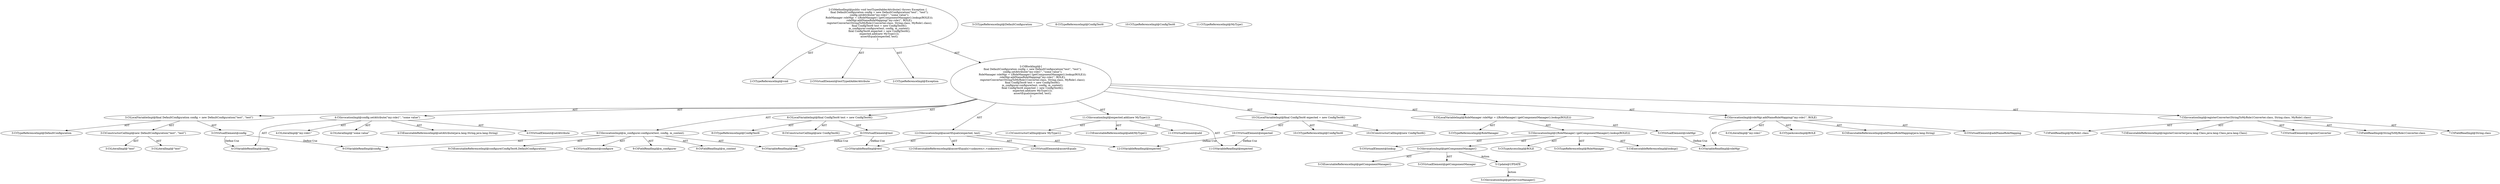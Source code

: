 digraph "testTypedAdderAttribute#?" {
0 [label="2:CtTypeReferenceImpl@void" shape=ellipse]
1 [label="2:CtVirtualElement@testTypedAdderAttribute" shape=ellipse]
2 [label="2:CtTypeReferenceImpl@Exception" shape=ellipse]
3 [label="3:CtTypeReferenceImpl@DefaultConfiguration" shape=ellipse]
4 [label="3:CtTypeReferenceImpl@DefaultConfiguration" shape=ellipse]
5 [label="3:CtLiteralImpl@\"test\"" shape=ellipse]
6 [label="3:CtLiteralImpl@\"test\"" shape=ellipse]
7 [label="3:CtConstructorCallImpl@new DefaultConfiguration(\"test\", \"test\")" shape=ellipse]
8 [label="3:CtVirtualElement@config" shape=ellipse]
9 [label="3:CtLocalVariableImpl@final DefaultConfiguration config = new DefaultConfiguration(\"test\", \"test\")" shape=ellipse]
10 [label="4:CtExecutableReferenceImpl@setAttribute(java.lang.String,java.lang.String)" shape=ellipse]
11 [label="4:CtVirtualElement@setAttribute" shape=ellipse]
12 [label="4:CtVariableReadImpl@config" shape=ellipse]
13 [label="4:CtLiteralImpl@\"my-role1\"" shape=ellipse]
14 [label="4:CtLiteralImpl@\"some value\"" shape=ellipse]
15 [label="4:CtInvocationImpl@config.setAttribute(\"my-role1\", \"some value\")" shape=ellipse]
16 [label="5:CtTypeReferenceImpl@RoleManager" shape=ellipse]
17 [label="5:CtExecutableReferenceImpl@lookup()" shape=ellipse]
18 [label="5:CtVirtualElement@lookup" shape=ellipse]
19 [label="5:CtExecutableReferenceImpl@getComponentManager()" shape=ellipse]
20 [label="5:CtVirtualElement@getComponentManager" shape=ellipse]
21 [label="5:CtInvocationImpl@getComponentManager()" shape=ellipse]
22 [label="5:CtTypeAccessImpl@ROLE" shape=ellipse]
23 [label="5:CtInvocationImpl@((RoleManager) (getComponentManager().lookup(ROLE)))" shape=ellipse]
24 [label="5:CtTypeReferenceImpl@RoleManager" shape=ellipse]
25 [label="5:CtVirtualElement@roleMgr" shape=ellipse]
26 [label="5:CtLocalVariableImpl@RoleManager roleMgr = ((RoleManager) (getComponentManager().lookup(ROLE)))" shape=ellipse]
27 [label="6:CtExecutableReferenceImpl@addNameRoleMapping(java.lang.String)" shape=ellipse]
28 [label="6:CtVirtualElement@addNameRoleMapping" shape=ellipse]
29 [label="6:CtVariableReadImpl@roleMgr" shape=ellipse]
30 [label="6:CtLiteralImpl@\"my-role1\"" shape=ellipse]
31 [label="6:CtTypeAccessImpl@ROLE" shape=ellipse]
32 [label="6:CtInvocationImpl@roleMgr.addNameRoleMapping(\"my-role1\", ROLE)" shape=ellipse]
33 [label="7:CtExecutableReferenceImpl@registerConverter(java.lang.Class,java.lang.Class,java.lang.Class)" shape=ellipse]
34 [label="7:CtVirtualElement@registerConverter" shape=ellipse]
35 [label="7:CtFieldReadImpl@StringToMyRole1Converter.class" shape=ellipse]
36 [label="7:CtFieldReadImpl@String.class" shape=ellipse]
37 [label="7:CtFieldReadImpl@MyRole1.class" shape=ellipse]
38 [label="7:CtInvocationImpl@registerConverter(StringToMyRole1Converter.class, String.class, MyRole1.class)" shape=ellipse]
39 [label="8:CtTypeReferenceImpl@ConfigTest6" shape=ellipse]
40 [label="8:CtTypeReferenceImpl@ConfigTest6" shape=ellipse]
41 [label="8:CtConstructorCallImpl@new ConfigTest6()" shape=ellipse]
42 [label="8:CtVirtualElement@test" shape=ellipse]
43 [label="8:CtLocalVariableImpl@final ConfigTest6 test = new ConfigTest6()" shape=ellipse]
44 [label="9:CtExecutableReferenceImpl@configure(ConfigTest6,DefaultConfiguration)" shape=ellipse]
45 [label="9:CtVirtualElement@configure" shape=ellipse]
46 [label="9:CtFieldReadImpl@m_configurer" shape=ellipse]
47 [label="9:CtVariableReadImpl@test" shape=ellipse]
48 [label="9:CtVariableReadImpl@config" shape=ellipse]
49 [label="9:CtFieldReadImpl@m_context" shape=ellipse]
50 [label="9:CtInvocationImpl@m_configurer.configure(test, config, m_context)" shape=ellipse]
51 [label="10:CtTypeReferenceImpl@ConfigTest6" shape=ellipse]
52 [label="10:CtTypeReferenceImpl@ConfigTest6" shape=ellipse]
53 [label="10:CtConstructorCallImpl@new ConfigTest6()" shape=ellipse]
54 [label="10:CtVirtualElement@expected" shape=ellipse]
55 [label="10:CtLocalVariableImpl@final ConfigTest6 expected = new ConfigTest6()" shape=ellipse]
56 [label="11:CtExecutableReferenceImpl@add(MyType1)" shape=ellipse]
57 [label="11:CtVirtualElement@add" shape=ellipse]
58 [label="11:CtVariableReadImpl@expected" shape=ellipse]
59 [label="11:CtTypeReferenceImpl@MyType1" shape=ellipse]
60 [label="11:CtConstructorCallImpl@new MyType1()" shape=ellipse]
61 [label="11:CtInvocationImpl@expected.add(new MyType1())" shape=ellipse]
62 [label="12:CtExecutableReferenceImpl@assertEquals(<unknown>,<unknown>)" shape=ellipse]
63 [label="12:CtVirtualElement@assertEquals" shape=ellipse]
64 [label="12:CtVariableReadImpl@expected" shape=ellipse]
65 [label="12:CtVariableReadImpl@test" shape=ellipse]
66 [label="12:CtInvocationImpl@assertEquals(expected, test)" shape=ellipse]
67 [label="2:CtBlockImpl@\{
    final DefaultConfiguration config = new DefaultConfiguration(\"test\", \"test\");
    config.setAttribute(\"my-role1\", \"some value\");
    RoleManager roleMgr = ((RoleManager) (getComponentManager().lookup(ROLE)));
    roleMgr.addNameRoleMapping(\"my-role1\", ROLE);
    registerConverter(StringToMyRole1Converter.class, String.class, MyRole1.class);
    final ConfigTest6 test = new ConfigTest6();
    m_configurer.configure(test, config, m_context);
    final ConfigTest6 expected = new ConfigTest6();
    expected.add(new MyType1());
    assertEquals(expected, test);
\}" shape=ellipse]
68 [label="2:CtMethodImpl@public void testTypedAdderAttribute() throws Exception \{
    final DefaultConfiguration config = new DefaultConfiguration(\"test\", \"test\");
    config.setAttribute(\"my-role1\", \"some value\");
    RoleManager roleMgr = ((RoleManager) (getComponentManager().lookup(ROLE)));
    roleMgr.addNameRoleMapping(\"my-role1\", ROLE);
    registerConverter(StringToMyRole1Converter.class, String.class, MyRole1.class);
    final ConfigTest6 test = new ConfigTest6();
    m_configurer.configure(test, config, m_context);
    final ConfigTest6 expected = new ConfigTest6();
    expected.add(new MyType1());
    assertEquals(expected, test);
\}" shape=ellipse]
69 [label="5:Update@UPDATE" shape=ellipse]
70 [label="5:CtInvocationImpl@getServiceManager()" shape=ellipse]
7 -> 5 [label="AST"];
7 -> 6 [label="AST"];
8 -> 12 [label="Define-Use"];
8 -> 48 [label="Define-Use"];
9 -> 8 [label="AST"];
9 -> 3 [label="AST"];
9 -> 7 [label="AST"];
15 -> 11 [label="AST"];
15 -> 12 [label="AST"];
15 -> 10 [label="AST"];
15 -> 13 [label="AST"];
15 -> 14 [label="AST"];
21 -> 20 [label="AST"];
21 -> 19 [label="AST"];
21 -> 69 [label="Action"];
23 -> 18 [label="AST"];
23 -> 24 [label="AST"];
23 -> 21 [label="AST"];
23 -> 17 [label="AST"];
23 -> 22 [label="AST"];
25 -> 29 [label="Define-Use"];
26 -> 25 [label="AST"];
26 -> 16 [label="AST"];
26 -> 23 [label="AST"];
32 -> 28 [label="AST"];
32 -> 29 [label="AST"];
32 -> 27 [label="AST"];
32 -> 30 [label="AST"];
32 -> 31 [label="AST"];
38 -> 34 [label="AST"];
38 -> 33 [label="AST"];
38 -> 35 [label="AST"];
38 -> 36 [label="AST"];
38 -> 37 [label="AST"];
42 -> 47 [label="Define-Use"];
42 -> 65 [label="Define-Use"];
43 -> 42 [label="AST"];
43 -> 39 [label="AST"];
43 -> 41 [label="AST"];
50 -> 45 [label="AST"];
50 -> 46 [label="AST"];
50 -> 44 [label="AST"];
50 -> 47 [label="AST"];
50 -> 48 [label="AST"];
50 -> 49 [label="AST"];
54 -> 58 [label="Define-Use"];
54 -> 64 [label="Define-Use"];
55 -> 54 [label="AST"];
55 -> 51 [label="AST"];
55 -> 53 [label="AST"];
61 -> 57 [label="AST"];
61 -> 58 [label="AST"];
61 -> 56 [label="AST"];
61 -> 60 [label="AST"];
66 -> 63 [label="AST"];
66 -> 62 [label="AST"];
66 -> 64 [label="AST"];
66 -> 65 [label="AST"];
67 -> 9 [label="AST"];
67 -> 15 [label="AST"];
67 -> 26 [label="AST"];
67 -> 32 [label="AST"];
67 -> 38 [label="AST"];
67 -> 43 [label="AST"];
67 -> 50 [label="AST"];
67 -> 55 [label="AST"];
67 -> 61 [label="AST"];
67 -> 66 [label="AST"];
68 -> 1 [label="AST"];
68 -> 0 [label="AST"];
68 -> 2 [label="AST"];
68 -> 67 [label="AST"];
69 -> 70 [label="Action"];
}